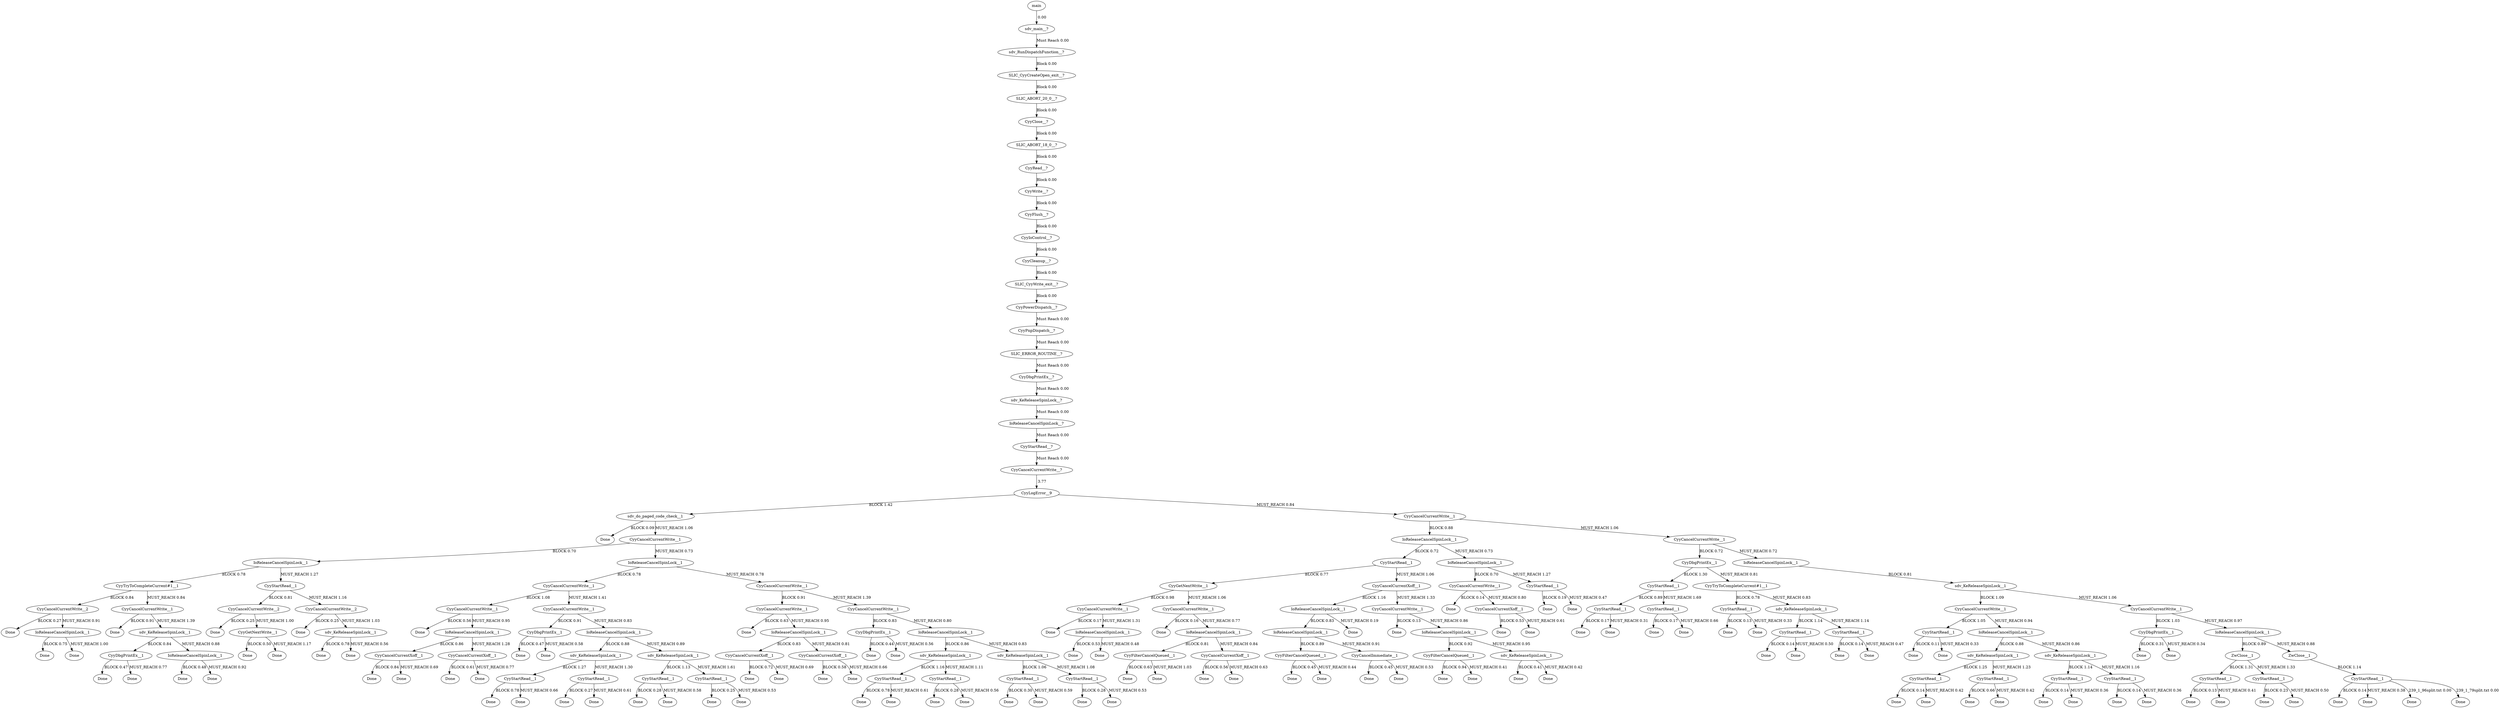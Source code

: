 digraph TG {
0 [label="main"]
1 [label="sdv_main__?"]
2 [label="sdv_RunDispatchFunction__?"]
3 [label="SLIC_CyyCreateOpen_exit__?"]
4 [label="SLIC_ABORT_20_0__?"]
5 [label="CyyClose__?"]
6 [label="SLIC_ABORT_18_0__?"]
7 [label="CyyRead__?"]
8 [label="CyyWrite__?"]
9 [label="CyyFlush__?"]
10 [label="CyyIoControl__?"]
11 [label="CyyCleanup__?"]
12 [label="SLIC_CyyWrite_exit__?"]
13 [label="CyyPowerDispatch__?"]
14 [label="CyyPnpDispatch__?"]
15 [label="SLIC_ERROR_ROUTINE__?"]
16 [label="CyyDbgPrintEx__?"]
17 [label="sdv_KeReleaseSpinLock__?"]
18 [label="IoReleaseCancelSpinLock__?"]
19 [label="CyyStartRead__?"]
20 [label="CyyCancelCurrentWrite__?"]
21 [label="CyyLogError__9"]
22 [label="sdv_do_paged_code_check__1"]
23 [label="Done"]
24 [label="CyyCancelCurrentWrite__1"]
25 [label="IoReleaseCancelSpinLock__1"]
26 [label="CyyTryToCompleteCurrent#1__1"]
27 [label="CyyCancelCurrentWrite__2"]
28 [label="Done"]
29 [label="IoReleaseCancelSpinLock__1"]
30 [label="Done"]
31 [label="Done"]
32 [label="CyyCancelCurrentWrite__1"]
33 [label="Done"]
34 [label="sdv_KeReleaseSpinLock__1"]
35 [label="CyyDbgPrintEx__1"]
36 [label="Done"]
37 [label="Done"]
38 [label="IoReleaseCancelSpinLock__1"]
39 [label="Done"]
40 [label="Done"]
41 [label="CyyStartRead__1"]
42 [label="CyyCancelCurrentWrite__2"]
43 [label="Done"]
44 [label="CyyGetNextWrite__1"]
45 [label="Done"]
46 [label="Done"]
47 [label="CyyCancelCurrentWrite__2"]
48 [label="Done"]
49 [label="sdv_KeReleaseSpinLock__1"]
50 [label="Done"]
51 [label="Done"]
52 [label="IoReleaseCancelSpinLock__1"]
53 [label="CyyCancelCurrentWrite__1"]
54 [label="CyyCancelCurrentWrite__1"]
55 [label="Done"]
56 [label="IoReleaseCancelSpinLock__1"]
57 [label="CyyCancelCurrentXoff__1"]
58 [label="Done"]
59 [label="Done"]
60 [label="CyyCancelCurrentXoff__1"]
61 [label="Done"]
62 [label="Done"]
63 [label="CyyCancelCurrentWrite__1"]
64 [label="CyyDbgPrintEx__1"]
65 [label="Done"]
66 [label="Done"]
67 [label="IoReleaseCancelSpinLock__1"]
68 [label="sdv_KeReleaseSpinLock__1"]
69 [label="CyyStartRead__1"]
70 [label="Done"]
71 [label="Done"]
72 [label="CyyStartRead__1"]
73 [label="Done"]
74 [label="Done"]
75 [label="sdv_KeReleaseSpinLock__1"]
76 [label="CyyStartRead__1"]
77 [label="Done"]
78 [label="Done"]
79 [label="CyyStartRead__1"]
80 [label="Done"]
81 [label="Done"]
82 [label="CyyCancelCurrentWrite__1"]
83 [label="CyyCancelCurrentWrite__1"]
84 [label="Done"]
85 [label="IoReleaseCancelSpinLock__1"]
86 [label="CyyCancelCurrentXoff__1"]
87 [label="Done"]
88 [label="Done"]
89 [label="CyyCancelCurrentXoff__1"]
90 [label="Done"]
91 [label="Done"]
92 [label="CyyCancelCurrentWrite__1"]
93 [label="CyyDbgPrintEx__1"]
94 [label="Done"]
95 [label="Done"]
96 [label="IoReleaseCancelSpinLock__1"]
97 [label="sdv_KeReleaseSpinLock__1"]
98 [label="CyyStartRead__1"]
99 [label="Done"]
100 [label="Done"]
101 [label="CyyStartRead__1"]
102 [label="Done"]
103 [label="Done"]
104 [label="sdv_KeReleaseSpinLock__1"]
105 [label="CyyStartRead__1"]
106 [label="Done"]
107 [label="Done"]
108 [label="CyyStartRead__1"]
109 [label="Done"]
110 [label="Done"]
111 [label="CyyCancelCurrentWrite__1"]
112 [label="IoReleaseCancelSpinLock__1"]
113 [label="CyyStartRead__1"]
114 [label="CyyGetNextWrite__1"]
115 [label="CyyCancelCurrentWrite__1"]
116 [label="Done"]
117 [label="IoReleaseCancelSpinLock__1"]
118 [label="Done"]
119 [label="Done"]
120 [label="CyyCancelCurrentWrite__1"]
121 [label="Done"]
122 [label="IoReleaseCancelSpinLock__1"]
123 [label="CyyFilterCancelQueued__1"]
124 [label="Done"]
125 [label="Done"]
126 [label="CyyCancelCurrentXoff__1"]
127 [label="Done"]
128 [label="Done"]
129 [label="CyyCancelCurrentXoff__1"]
130 [label="IoReleaseCancelSpinLock__1"]
131 [label="IoReleaseCancelSpinLock__1"]
132 [label="CyyFilterCancelQueued__1"]
133 [label="Done"]
134 [label="Done"]
135 [label="CyyCancelImmediate__1"]
136 [label="Done"]
137 [label="Done"]
138 [label="Done"]
139 [label="CyyCancelCurrentWrite__1"]
140 [label="Done"]
141 [label="IoReleaseCancelSpinLock__1"]
142 [label="CyyFilterCancelQueued__1"]
143 [label="Done"]
144 [label="Done"]
145 [label="sdv_KeReleaseSpinLock__1"]
146 [label="Done"]
147 [label="Done"]
148 [label="IoReleaseCancelSpinLock__1"]
149 [label="CyyCancelCurrentWrite__1"]
150 [label="Done"]
151 [label="CyyCancelCurrentXoff__1"]
152 [label="Done"]
153 [label="Done"]
154 [label="CyyStartRead__1"]
155 [label="Done"]
156 [label="Done"]
157 [label="CyyCancelCurrentWrite__1"]
158 [label="CyyDbgPrintEx__1"]
159 [label="CyyStartRead__1"]
160 [label="CyyStartRead__1"]
161 [label="Done"]
162 [label="Done"]
163 [label="CyyStartRead__1"]
164 [label="Done"]
165 [label="Done"]
166 [label="CyyTryToCompleteCurrent#1__1"]
167 [label="CyyStartRead__1"]
168 [label="Done"]
169 [label="Done"]
170 [label="sdv_KeReleaseSpinLock__1"]
171 [label="CyyStartRead__1"]
172 [label="Done"]
173 [label="Done"]
174 [label="CyyStartRead__1"]
175 [label="Done"]
176 [label="Done"]
177 [label="IoReleaseCancelSpinLock__1"]
178 [label="sdv_KeReleaseSpinLock__1"]
179 [label="CyyCancelCurrentWrite__1"]
180 [label="CyyStartRead__1"]
181 [label="Done"]
182 [label="Done"]
183 [label="IoReleaseCancelSpinLock__1"]
184 [label="sdv_KeReleaseSpinLock__1"]
185 [label="CyyStartRead__1"]
186 [label="Done"]
187 [label="Done"]
188 [label="CyyStartRead__1"]
189 [label="Done"]
190 [label="Done"]
191 [label="sdv_KeReleaseSpinLock__1"]
192 [label="CyyStartRead__1"]
193 [label="Done"]
194 [label="Done"]
195 [label="CyyStartRead__1"]
196 [label="Done"]
197 [label="Done"]
198 [label="CyyCancelCurrentWrite__1"]
199 [label="CyyDbgPrintEx__1"]
200 [label="Done"]
201 [label="Done"]
202 [label="IoReleaseCancelSpinLock__1"]
203 [label="ZwClose__1"]
204 [label="CyyStartRead__1"]
205 [label="Done"]
206 [label="Done"]
207 [label="CyyStartRead__1"]
208 [label="Done"]
209 [label="Done"]
210 [label="ZwClose__1"]
211 [label="CyyStartRead__1"]
212 [label="Done"]
213 [label="Done"]
214 [label="Done"]
215 [label="Done"]
0 -> 1 [label=" 0.00"]
1 -> 2 [label="Must Reach 0.00"]
2 -> 3 [label="Block 0.00"]
3 -> 4 [label="Block 0.00"]
4 -> 5 [label="Block 0.00"]
5 -> 6 [label="Block 0.00"]
6 -> 7 [label="Block 0.00"]
7 -> 8 [label="Block 0.00"]
8 -> 9 [label="Block 0.00"]
9 -> 10 [label="Block 0.00"]
10 -> 11 [label="Block 0.00"]
11 -> 12 [label="Block 0.00"]
12 -> 13 [label="Block 0.00"]
13 -> 14 [label="Must Reach 0.00"]
14 -> 15 [label="Must Reach 0.00"]
15 -> 16 [label="Must Reach 0.00"]
16 -> 17 [label="Must Reach 0.00"]
17 -> 18 [label="Must Reach 0.00"]
18 -> 19 [label="Must Reach 0.00"]
19 -> 20 [label="Must Reach 0.00"]
20 -> 21 [label=" 3.77"]
21 -> 22 [label="BLOCK 1.42"]
21 -> 111 [label="MUST_REACH 0.84"]
22 -> 23 [label="BLOCK 0.09"]
22 -> 24 [label="MUST_REACH 1.06"]
24 -> 25 [label="BLOCK 0.70"]
24 -> 52 [label="MUST_REACH 0.73"]
25 -> 26 [label="BLOCK 0.78"]
25 -> 41 [label="MUST_REACH 1.27"]
26 -> 27 [label="BLOCK 0.84"]
26 -> 32 [label="MUST_REACH 0.84"]
27 -> 28 [label="BLOCK 0.27"]
27 -> 29 [label="MUST_REACH 0.91"]
29 -> 30 [label="BLOCK 0.75"]
29 -> 31 [label="MUST_REACH 1.00"]
32 -> 33 [label="BLOCK 0.91"]
32 -> 34 [label="MUST_REACH 1.39"]
34 -> 35 [label="BLOCK 0.84"]
34 -> 38 [label="MUST_REACH 0.88"]
35 -> 36 [label="BLOCK 0.47"]
35 -> 37 [label="MUST_REACH 0.77"]
38 -> 39 [label="BLOCK 0.48"]
38 -> 40 [label="MUST_REACH 0.92"]
41 -> 42 [label="BLOCK 0.81"]
41 -> 47 [label="MUST_REACH 1.16"]
42 -> 43 [label="BLOCK 0.25"]
42 -> 44 [label="MUST_REACH 1.00"]
44 -> 45 [label="BLOCK 0.50"]
44 -> 46 [label="MUST_REACH 1.17"]
47 -> 48 [label="BLOCK 0.25"]
47 -> 49 [label="MUST_REACH 1.03"]
49 -> 50 [label="BLOCK 0.78"]
49 -> 51 [label="MUST_REACH 0.56"]
52 -> 53 [label="BLOCK 0.78"]
52 -> 82 [label="MUST_REACH 0.78"]
53 -> 54 [label="BLOCK 1.08"]
53 -> 63 [label="MUST_REACH 1.41"]
54 -> 55 [label="BLOCK 0.56"]
54 -> 56 [label="MUST_REACH 0.95"]
56 -> 57 [label="BLOCK 0.86"]
56 -> 60 [label="MUST_REACH 1.28"]
57 -> 58 [label="BLOCK 0.84"]
57 -> 59 [label="MUST_REACH 0.69"]
60 -> 61 [label="BLOCK 0.61"]
60 -> 62 [label="MUST_REACH 0.77"]
63 -> 64 [label="BLOCK 0.91"]
63 -> 67 [label="MUST_REACH 0.83"]
64 -> 65 [label="BLOCK 0.47"]
64 -> 66 [label="MUST_REACH 0.58"]
67 -> 68 [label="BLOCK 0.88"]
67 -> 75 [label="MUST_REACH 0.89"]
68 -> 69 [label="BLOCK 1.27"]
68 -> 72 [label="MUST_REACH 1.30"]
69 -> 70 [label="BLOCK 0.78"]
69 -> 71 [label="MUST_REACH 0.66"]
72 -> 73 [label="BLOCK 0.27"]
72 -> 74 [label="MUST_REACH 0.61"]
75 -> 76 [label="BLOCK 1.13"]
75 -> 79 [label="MUST_REACH 1.61"]
76 -> 77 [label="BLOCK 0.28"]
76 -> 78 [label="MUST_REACH 0.58"]
79 -> 80 [label="BLOCK 0.25"]
79 -> 81 [label="MUST_REACH 0.53"]
82 -> 83 [label="BLOCK 0.91"]
82 -> 92 [label="MUST_REACH 1.39"]
83 -> 84 [label="BLOCK 0.63"]
83 -> 85 [label="MUST_REACH 0.95"]
85 -> 86 [label="BLOCK 0.83"]
85 -> 89 [label="MUST_REACH 0.81"]
86 -> 87 [label="BLOCK 0.72"]
86 -> 88 [label="MUST_REACH 0.69"]
89 -> 90 [label="BLOCK 0.58"]
89 -> 91 [label="MUST_REACH 0.66"]
92 -> 93 [label="BLOCK 0.83"]
92 -> 96 [label="MUST_REACH 0.80"]
93 -> 94 [label="BLOCK 0.44"]
93 -> 95 [label="MUST_REACH 0.56"]
96 -> 97 [label="BLOCK 0.86"]
96 -> 104 [label="MUST_REACH 0.83"]
97 -> 98 [label="BLOCK 1.16"]
97 -> 101 [label="MUST_REACH 1.11"]
98 -> 99 [label="BLOCK 0.78"]
98 -> 100 [label="MUST_REACH 0.61"]
101 -> 102 [label="BLOCK 0.28"]
101 -> 103 [label="MUST_REACH 0.56"]
104 -> 105 [label="BLOCK 1.06"]
104 -> 108 [label="MUST_REACH 1.08"]
105 -> 106 [label="BLOCK 0.30"]
105 -> 107 [label="MUST_REACH 0.59"]
108 -> 109 [label="BLOCK 0.28"]
108 -> 110 [label="MUST_REACH 0.53"]
111 -> 112 [label="BLOCK 0.88"]
111 -> 157 [label="MUST_REACH 1.06"]
112 -> 113 [label="BLOCK 0.72"]
112 -> 148 [label="MUST_REACH 0.73"]
113 -> 114 [label="BLOCK 0.77"]
113 -> 129 [label="MUST_REACH 1.06"]
114 -> 115 [label="BLOCK 0.98"]
114 -> 120 [label="MUST_REACH 1.06"]
115 -> 116 [label="BLOCK 0.17"]
115 -> 117 [label="MUST_REACH 1.31"]
117 -> 118 [label="BLOCK 0.53"]
117 -> 119 [label="MUST_REACH 0.48"]
120 -> 121 [label="BLOCK 0.16"]
120 -> 122 [label="MUST_REACH 0.77"]
122 -> 123 [label="BLOCK 0.81"]
122 -> 126 [label="MUST_REACH 0.84"]
123 -> 124 [label="BLOCK 0.63"]
123 -> 125 [label="MUST_REACH 1.03"]
126 -> 127 [label="BLOCK 0.56"]
126 -> 128 [label="MUST_REACH 0.63"]
129 -> 130 [label="BLOCK 1.16"]
129 -> 139 [label="MUST_REACH 1.33"]
130 -> 131 [label="BLOCK 0.83"]
130 -> 138 [label="MUST_REACH 0.19"]
131 -> 132 [label="BLOCK 0.89"]
131 -> 135 [label="MUST_REACH 0.91"]
132 -> 133 [label="BLOCK 0.45"]
132 -> 134 [label="MUST_REACH 0.44"]
135 -> 136 [label="BLOCK 0.45"]
135 -> 137 [label="MUST_REACH 0.53"]
139 -> 140 [label="BLOCK 0.13"]
139 -> 141 [label="MUST_REACH 0.86"]
141 -> 142 [label="BLOCK 0.92"]
141 -> 145 [label="MUST_REACH 0.95"]
142 -> 143 [label="BLOCK 0.94"]
142 -> 144 [label="MUST_REACH 0.41"]
145 -> 146 [label="BLOCK 0.41"]
145 -> 147 [label="MUST_REACH 0.42"]
148 -> 149 [label="BLOCK 0.70"]
148 -> 154 [label="MUST_REACH 1.27"]
149 -> 150 [label="BLOCK 0.14"]
149 -> 151 [label="MUST_REACH 0.80"]
151 -> 152 [label="BLOCK 0.53"]
151 -> 153 [label="MUST_REACH 0.61"]
154 -> 155 [label="BLOCK 0.19"]
154 -> 156 [label="MUST_REACH 0.47"]
157 -> 158 [label="BLOCK 0.72"]
157 -> 177 [label="MUST_REACH 0.72"]
158 -> 159 [label="BLOCK 1.30"]
158 -> 166 [label="MUST_REACH 0.81"]
159 -> 160 [label="BLOCK 0.89"]
159 -> 163 [label="MUST_REACH 1.69"]
160 -> 161 [label="BLOCK 0.17"]
160 -> 162 [label="MUST_REACH 0.31"]
163 -> 164 [label="BLOCK 0.17"]
163 -> 165 [label="MUST_REACH 0.66"]
166 -> 167 [label="BLOCK 0.78"]
166 -> 170 [label="MUST_REACH 0.83"]
167 -> 168 [label="BLOCK 0.13"]
167 -> 169 [label="MUST_REACH 0.33"]
170 -> 171 [label="BLOCK 1.14"]
170 -> 174 [label="MUST_REACH 1.14"]
171 -> 172 [label="BLOCK 0.14"]
171 -> 173 [label="MUST_REACH 0.50"]
174 -> 175 [label="BLOCK 0.14"]
174 -> 176 [label="MUST_REACH 0.47"]
177 -> 178 [label="BLOCK 0.81"]
178 -> 179 [label="BLOCK 1.09"]
178 -> 198 [label="MUST_REACH 1.06"]
179 -> 180 [label="BLOCK 1.05"]
179 -> 183 [label="MUST_REACH 0.94"]
180 -> 181 [label="BLOCK 0.11"]
180 -> 182 [label="MUST_REACH 0.33"]
183 -> 184 [label="BLOCK 0.88"]
183 -> 191 [label="MUST_REACH 0.86"]
184 -> 185 [label="BLOCK 1.25"]
184 -> 188 [label="MUST_REACH 1.23"]
185 -> 186 [label="BLOCK 0.14"]
185 -> 187 [label="MUST_REACH 0.42"]
188 -> 189 [label="BLOCK 0.66"]
188 -> 190 [label="MUST_REACH 0.42"]
191 -> 192 [label="BLOCK 1.14"]
191 -> 195 [label="MUST_REACH 1.16"]
192 -> 193 [label="BLOCK 0.14"]
192 -> 194 [label="MUST_REACH 0.36"]
195 -> 196 [label="BLOCK 0.14"]
195 -> 197 [label="MUST_REACH 0.36"]
198 -> 199 [label="BLOCK 1.03"]
198 -> 202 [label="MUST_REACH 0.97"]
199 -> 200 [label="BLOCK 0.31"]
199 -> 201 [label="MUST_REACH 0.34"]
202 -> 203 [label="BLOCK 0.89"]
202 -> 210 [label="MUST_REACH 0.88"]
203 -> 204 [label="BLOCK 1.31"]
203 -> 207 [label="MUST_REACH 1.33"]
204 -> 205 [label="BLOCK 0.13"]
204 -> 206 [label="MUST_REACH 0.41"]
207 -> 208 [label="BLOCK 0.23"]
207 -> 209 [label="MUST_REACH 0.50"]
210 -> 211 [label="BLOCK 1.14"]
211 -> 212 [label="BLOCK 0.14"]
211 -> 213 [label="MUST_REACH 0.38"]
211 -> 214 [label="239_1_96split.txt 0.00"]
211 -> 215 [label="239_1_79split.txt 0.00"]
}

